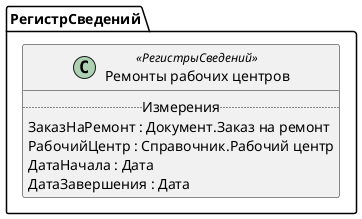 ﻿@startuml РемонтыРабочихЦентров
'!include templates.wsd
'..\include templates.wsd
class РегистрСведений.РемонтыРабочихЦентров as "Ремонты рабочих центров" <<РегистрыСведений>>
{
..Измерения..
ЗаказНаРемонт : Документ.Заказ на ремонт
РабочийЦентр : Справочник.Рабочий центр
ДатаНачала : Дата
ДатаЗавершения : Дата
}
@enduml
